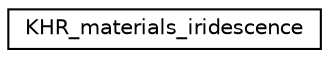 digraph "Graphical Class Hierarchy"
{
 // LATEX_PDF_SIZE
  edge [fontname="Helvetica",fontsize="10",labelfontname="Helvetica",labelfontsize="10"];
  node [fontname="Helvetica",fontsize="10",shape=record];
  rankdir="LR";
  Node0 [label="KHR_materials_iridescence",height=0.2,width=0.4,color="black", fillcolor="white", style="filled",URL="$struct_k_h_r__materials__iridescence.html",tooltip=" "];
}
